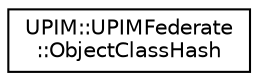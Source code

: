digraph "Graphical Class Hierarchy"
{
  edge [fontname="Helvetica",fontsize="10",labelfontname="Helvetica",labelfontsize="10"];
  node [fontname="Helvetica",fontsize="10",shape=record];
  rankdir="LR";
  Node0 [label="UPIM::UPIMFederate\l::ObjectClassHash",height=0.2,width=0.4,color="black", fillcolor="white", style="filled",URL="$structUPIM_1_1UPIMFederate_1_1ObjectClassHash.html",tooltip="The ObjectClassHash struct Hash for Object Class. "];
}
